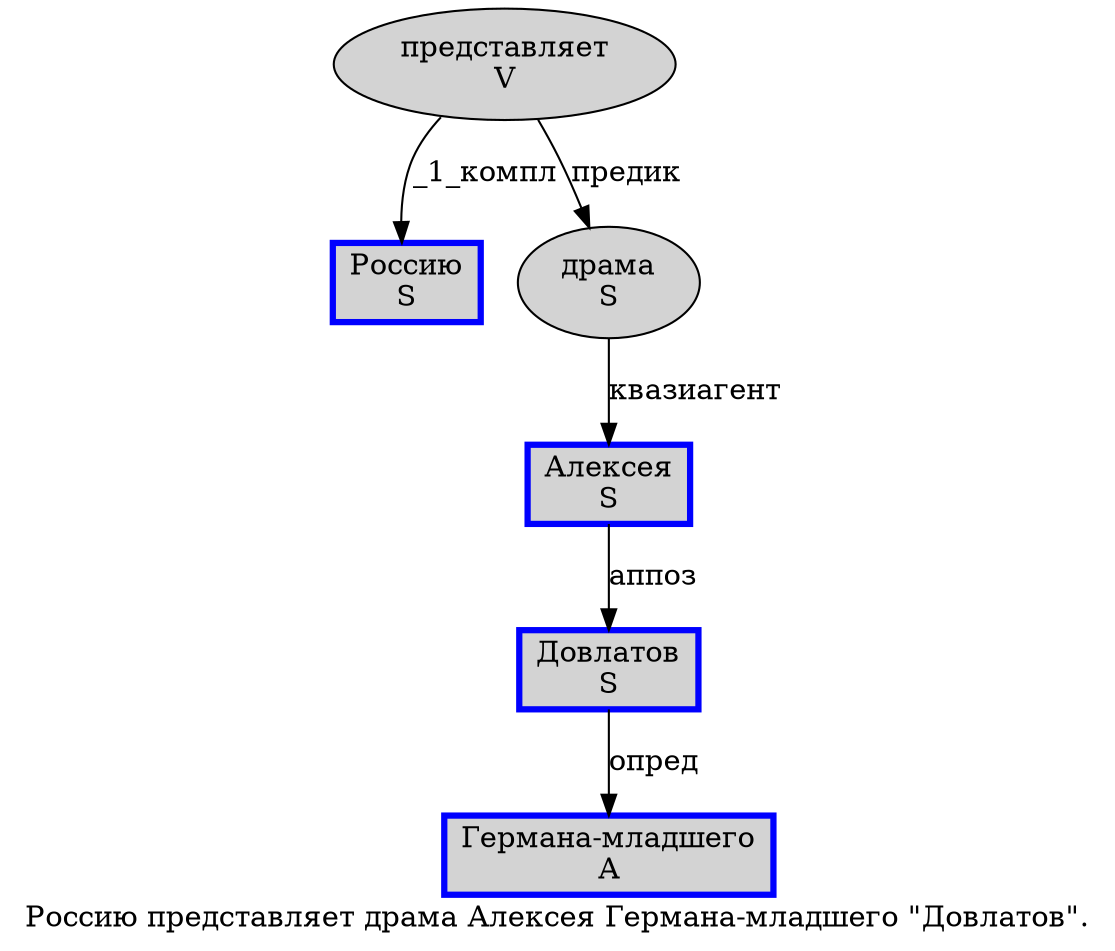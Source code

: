 digraph SENTENCE_1261 {
	graph [label="Россию представляет драма Алексея Германа-младшего \"Довлатов\"."]
	node [style=filled]
		0 [label="Россию
S" color=blue fillcolor=lightgray penwidth=3 shape=box]
		1 [label="представляет
V" color="" fillcolor=lightgray penwidth=1 shape=ellipse]
		2 [label="драма
S" color="" fillcolor=lightgray penwidth=1 shape=ellipse]
		3 [label="Алексея
S" color=blue fillcolor=lightgray penwidth=3 shape=box]
		4 [label="Германа-младшего
A" color=blue fillcolor=lightgray penwidth=3 shape=box]
		6 [label="Довлатов
S" color=blue fillcolor=lightgray penwidth=3 shape=box]
			3 -> 6 [label="аппоз"]
			1 -> 0 [label="_1_компл"]
			1 -> 2 [label="предик"]
			6 -> 4 [label="опред"]
			2 -> 3 [label="квазиагент"]
}